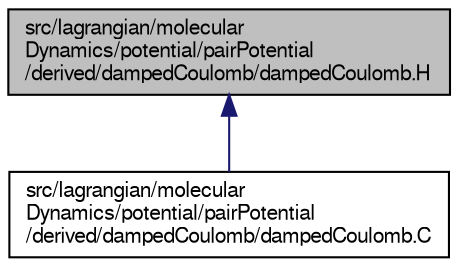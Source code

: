 digraph "src/lagrangian/molecularDynamics/potential/pairPotential/derived/dampedCoulomb/dampedCoulomb.H"
{
  bgcolor="transparent";
  edge [fontname="FreeSans",fontsize="10",labelfontname="FreeSans",labelfontsize="10"];
  node [fontname="FreeSans",fontsize="10",shape=record];
  Node1 [label="src/lagrangian/molecular\lDynamics/potential/pairPotential\l/derived/dampedCoulomb/dampedCoulomb.H",height=0.2,width=0.4,color="black", fillcolor="grey75", style="filled" fontcolor="black"];
  Node1 -> Node2 [dir="back",color="midnightblue",fontsize="10",style="solid",fontname="FreeSans"];
  Node2 [label="src/lagrangian/molecular\lDynamics/potential/pairPotential\l/derived/dampedCoulomb/dampedCoulomb.C",height=0.2,width=0.4,color="black",URL="$a06476.html"];
}
